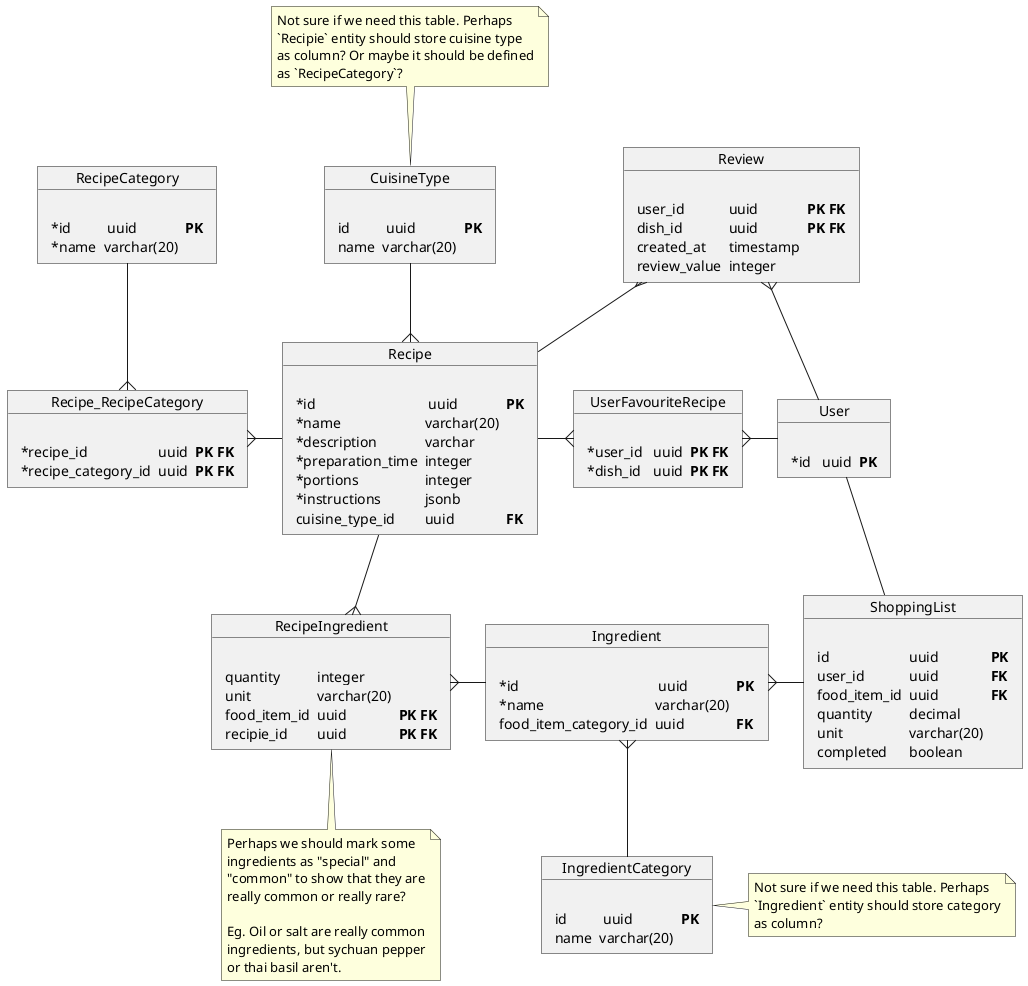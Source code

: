 @startuml
object Recipe  {
    <#F1F1F1,#F1F1F1>|= |= |= |
    | *id |  uuid | **PK** |
    | *name | varchar(20) |
    | *description | varchar |
    | *preparation_time | integer |
    | *portions | integer |
    | *instructions | jsonb |
    | cuisine_type_id | uuid | **FK** |
}

object RecipeIngredient {
  <#F1F1F1,#F1F1F1>|= |= |= |
    | quantity | integer |
    | unit | varchar(20) |
    | food_item_id | uuid| **PK** **FK** |
    | recipie_id | uuid | **PK** **FK** |
}

note bottom of RecipeIngredient
    Perhaps we should mark some
    ingredients as "special" and
    "common" to show that they are
    really common or really rare?

    Eg. Oil or salt are really common
    ingredients, but sychuan pepper
    or thai basil aren't.
end note

object Ingredient {
  <#F1F1F1,#F1F1F1>|= |= |= |
    | *id |  uuid | **PK** |
    | *name | varchar(20) |
    | food_item_category_id | uuid | **FK** |
}

object IngredientCategory {
  <#F1F1F1,#F1F1F1>|= |= |= |
    | id |  uuid | **PK** |
    | name | varchar(20) |
}

note right of IngredientCategory
    Not sure if we need this table. Perhaps
    `Ingredient` entity should store category
    as column?
end note

object CuisineType {
    <#F1F1F1,#F1F1F1>|= |= |= |
    | id |  uuid | **PK** |
    | name | varchar(20) |
}

note top of CuisineType
    Not sure if we need this table. Perhaps
    `Recipie` entity should store cuisine type
    as column? Or maybe it should be defined
    as `RecipeCategory`?
end note

object RecipeCategory {
    <#F1F1F1,#F1F1F1>|= |= |= |
    | *id |  uuid | **PK** |
    | *name | varchar(20) |
}

object Recipe_RecipeCategory {
    <#F1F1F1,#F1F1F1>|= |= |= |
    | *recipe_id | uuid | **PK FK** |
    | *recipe_category_id | uuid | **PK FK** |
}

object User {
    <#F1F1F1,#F1F1F1>|= |= |= |
    | *id |  uuid | **PK** |
}

object UserFavouriteRecipe {
    <#F1F1F1,#F1F1F1>|= |= |= |
    | *user_id |  uuid | **PK FK** |
    | *dish_id |  uuid | **PK FK** |
}

object Review {
    <#F1F1F1,#F1F1F1>|= |= |= |
    | user_id | uuid | **PK FK** |
    | dish_id | uuid | **PK FK** |
    | created_at | timestamp | |
    | review_value | integer | |
}

object ShoppingList {
    <#F1F1F1,#F1F1F1>|= |= |= |
    | id | uuid | **PK** |
    | user_id | uuid | **FK** |
    | food_item_id | uuid | **FK** |
    | quantity | decimal | |
    | unit | varchar(20) | |
    | completed | boolean | |
}

Recipe -down-{ RecipeIngredient
RecipeIngredient }-right- Ingredient
Ingredient }-- IngredientCategory
Recipe }-up- CuisineType
Recipe -left-{ Recipe_RecipeCategory
Recipe_RecipeCategory }-up- RecipeCategory
Recipe -right-{ UserFavouriteRecipe
UserFavouriteRecipe }-right- User
Recipe -up-{ Review
Review }-down- User
User -- ShoppingList
ShoppingList -left-{ Ingredient
@enduml